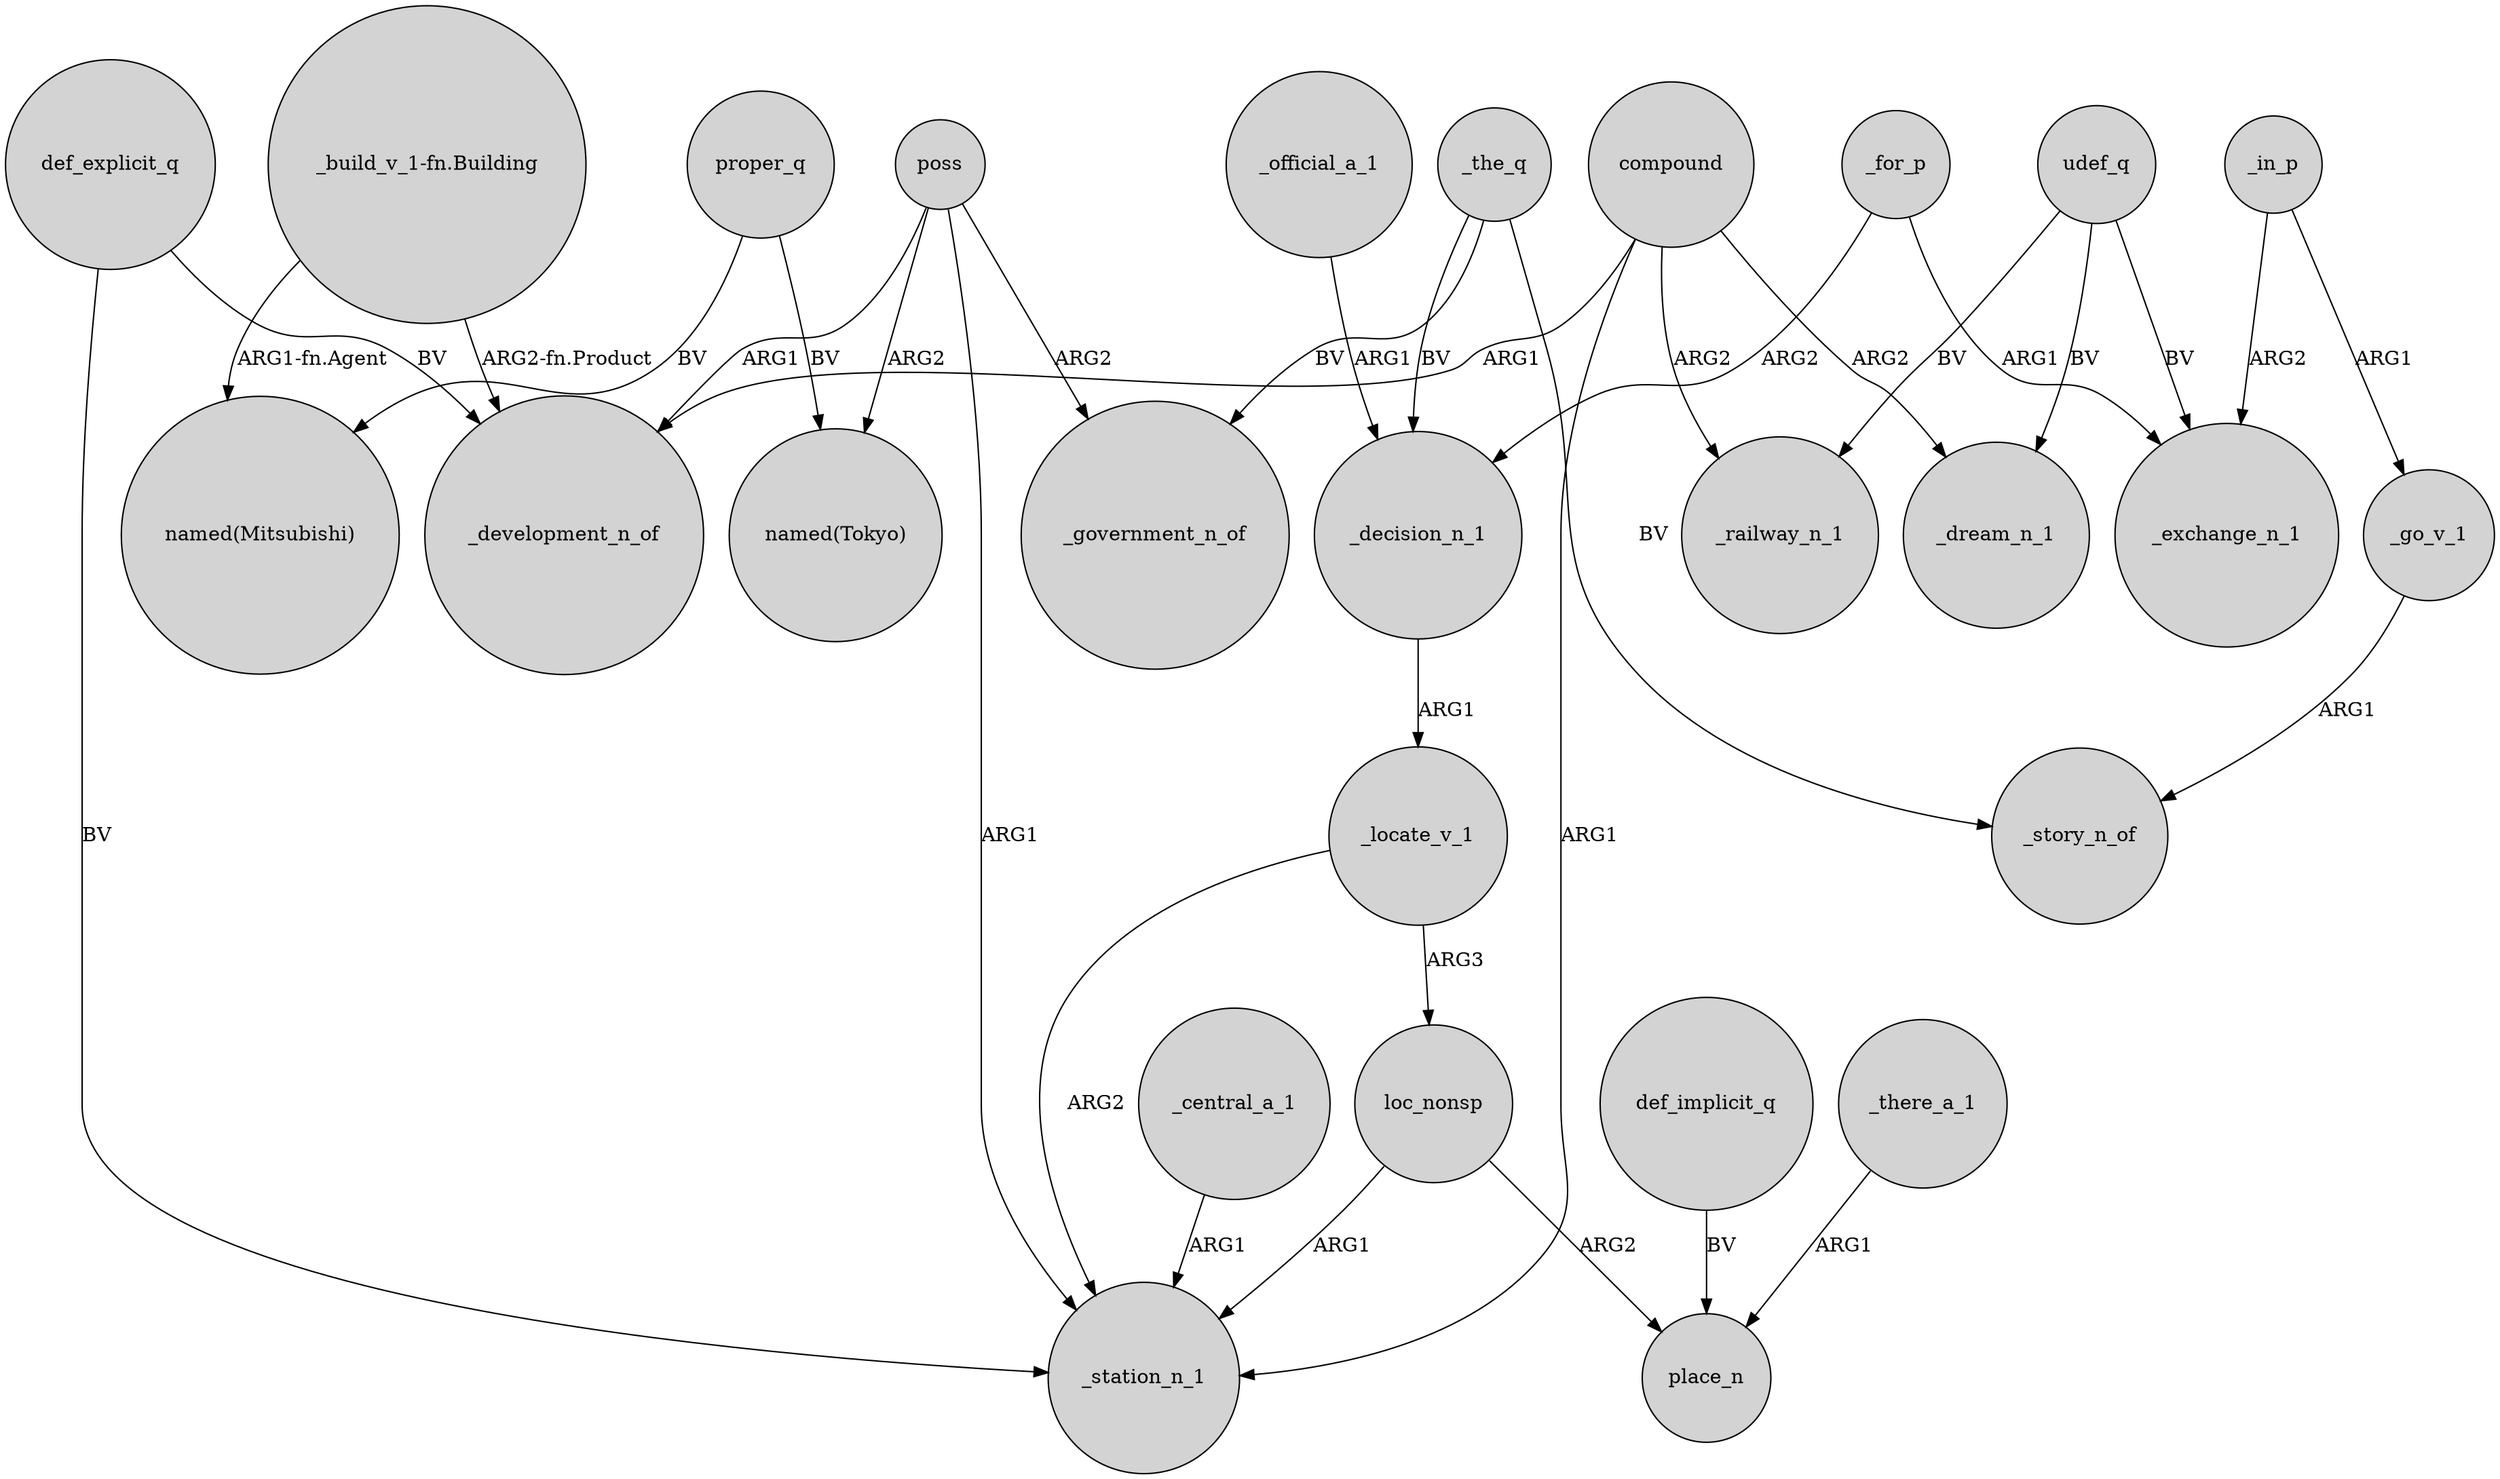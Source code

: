 digraph {
	node [shape=circle style=filled]
	def_explicit_q -> _development_n_of [label=BV]
	udef_q -> _dream_n_1 [label=BV]
	loc_nonsp -> _station_n_1 [label=ARG1]
	_the_q -> _decision_n_1 [label=BV]
	_for_p -> _exchange_n_1 [label=ARG1]
	def_implicit_q -> place_n [label=BV]
	compound -> _development_n_of [label=ARG1]
	poss -> _station_n_1 [label=ARG1]
	proper_q -> "named(Tokyo)" [label=BV]
	_central_a_1 -> _station_n_1 [label=ARG1]
	_in_p -> _go_v_1 [label=ARG1]
	_go_v_1 -> _story_n_of [label=ARG1]
	compound -> _station_n_1 [label=ARG1]
	_decision_n_1 -> _locate_v_1 [label=ARG1]
	poss -> _development_n_of [label=ARG1]
	proper_q -> "named(Mitsubishi)" [label=BV]
	udef_q -> _railway_n_1 [label=BV]
	_the_q -> _story_n_of [label=BV]
	_locate_v_1 -> _station_n_1 [label=ARG2]
	_locate_v_1 -> loc_nonsp [label=ARG3]
	_official_a_1 -> _decision_n_1 [label=ARG1]
	"_build_v_1-fn.Building" -> _development_n_of [label="ARG2-fn.Product"]
	def_explicit_q -> _station_n_1 [label=BV]
	compound -> _dream_n_1 [label=ARG2]
	_the_q -> _government_n_of [label=BV]
	"_build_v_1-fn.Building" -> "named(Mitsubishi)" [label="ARG1-fn.Agent"]
	loc_nonsp -> place_n [label=ARG2]
	_in_p -> _exchange_n_1 [label=ARG2]
	_for_p -> _decision_n_1 [label=ARG2]
	udef_q -> _exchange_n_1 [label=BV]
	compound -> _railway_n_1 [label=ARG2]
	poss -> _government_n_of [label=ARG2]
	_there_a_1 -> place_n [label=ARG1]
	poss -> "named(Tokyo)" [label=ARG2]
}
